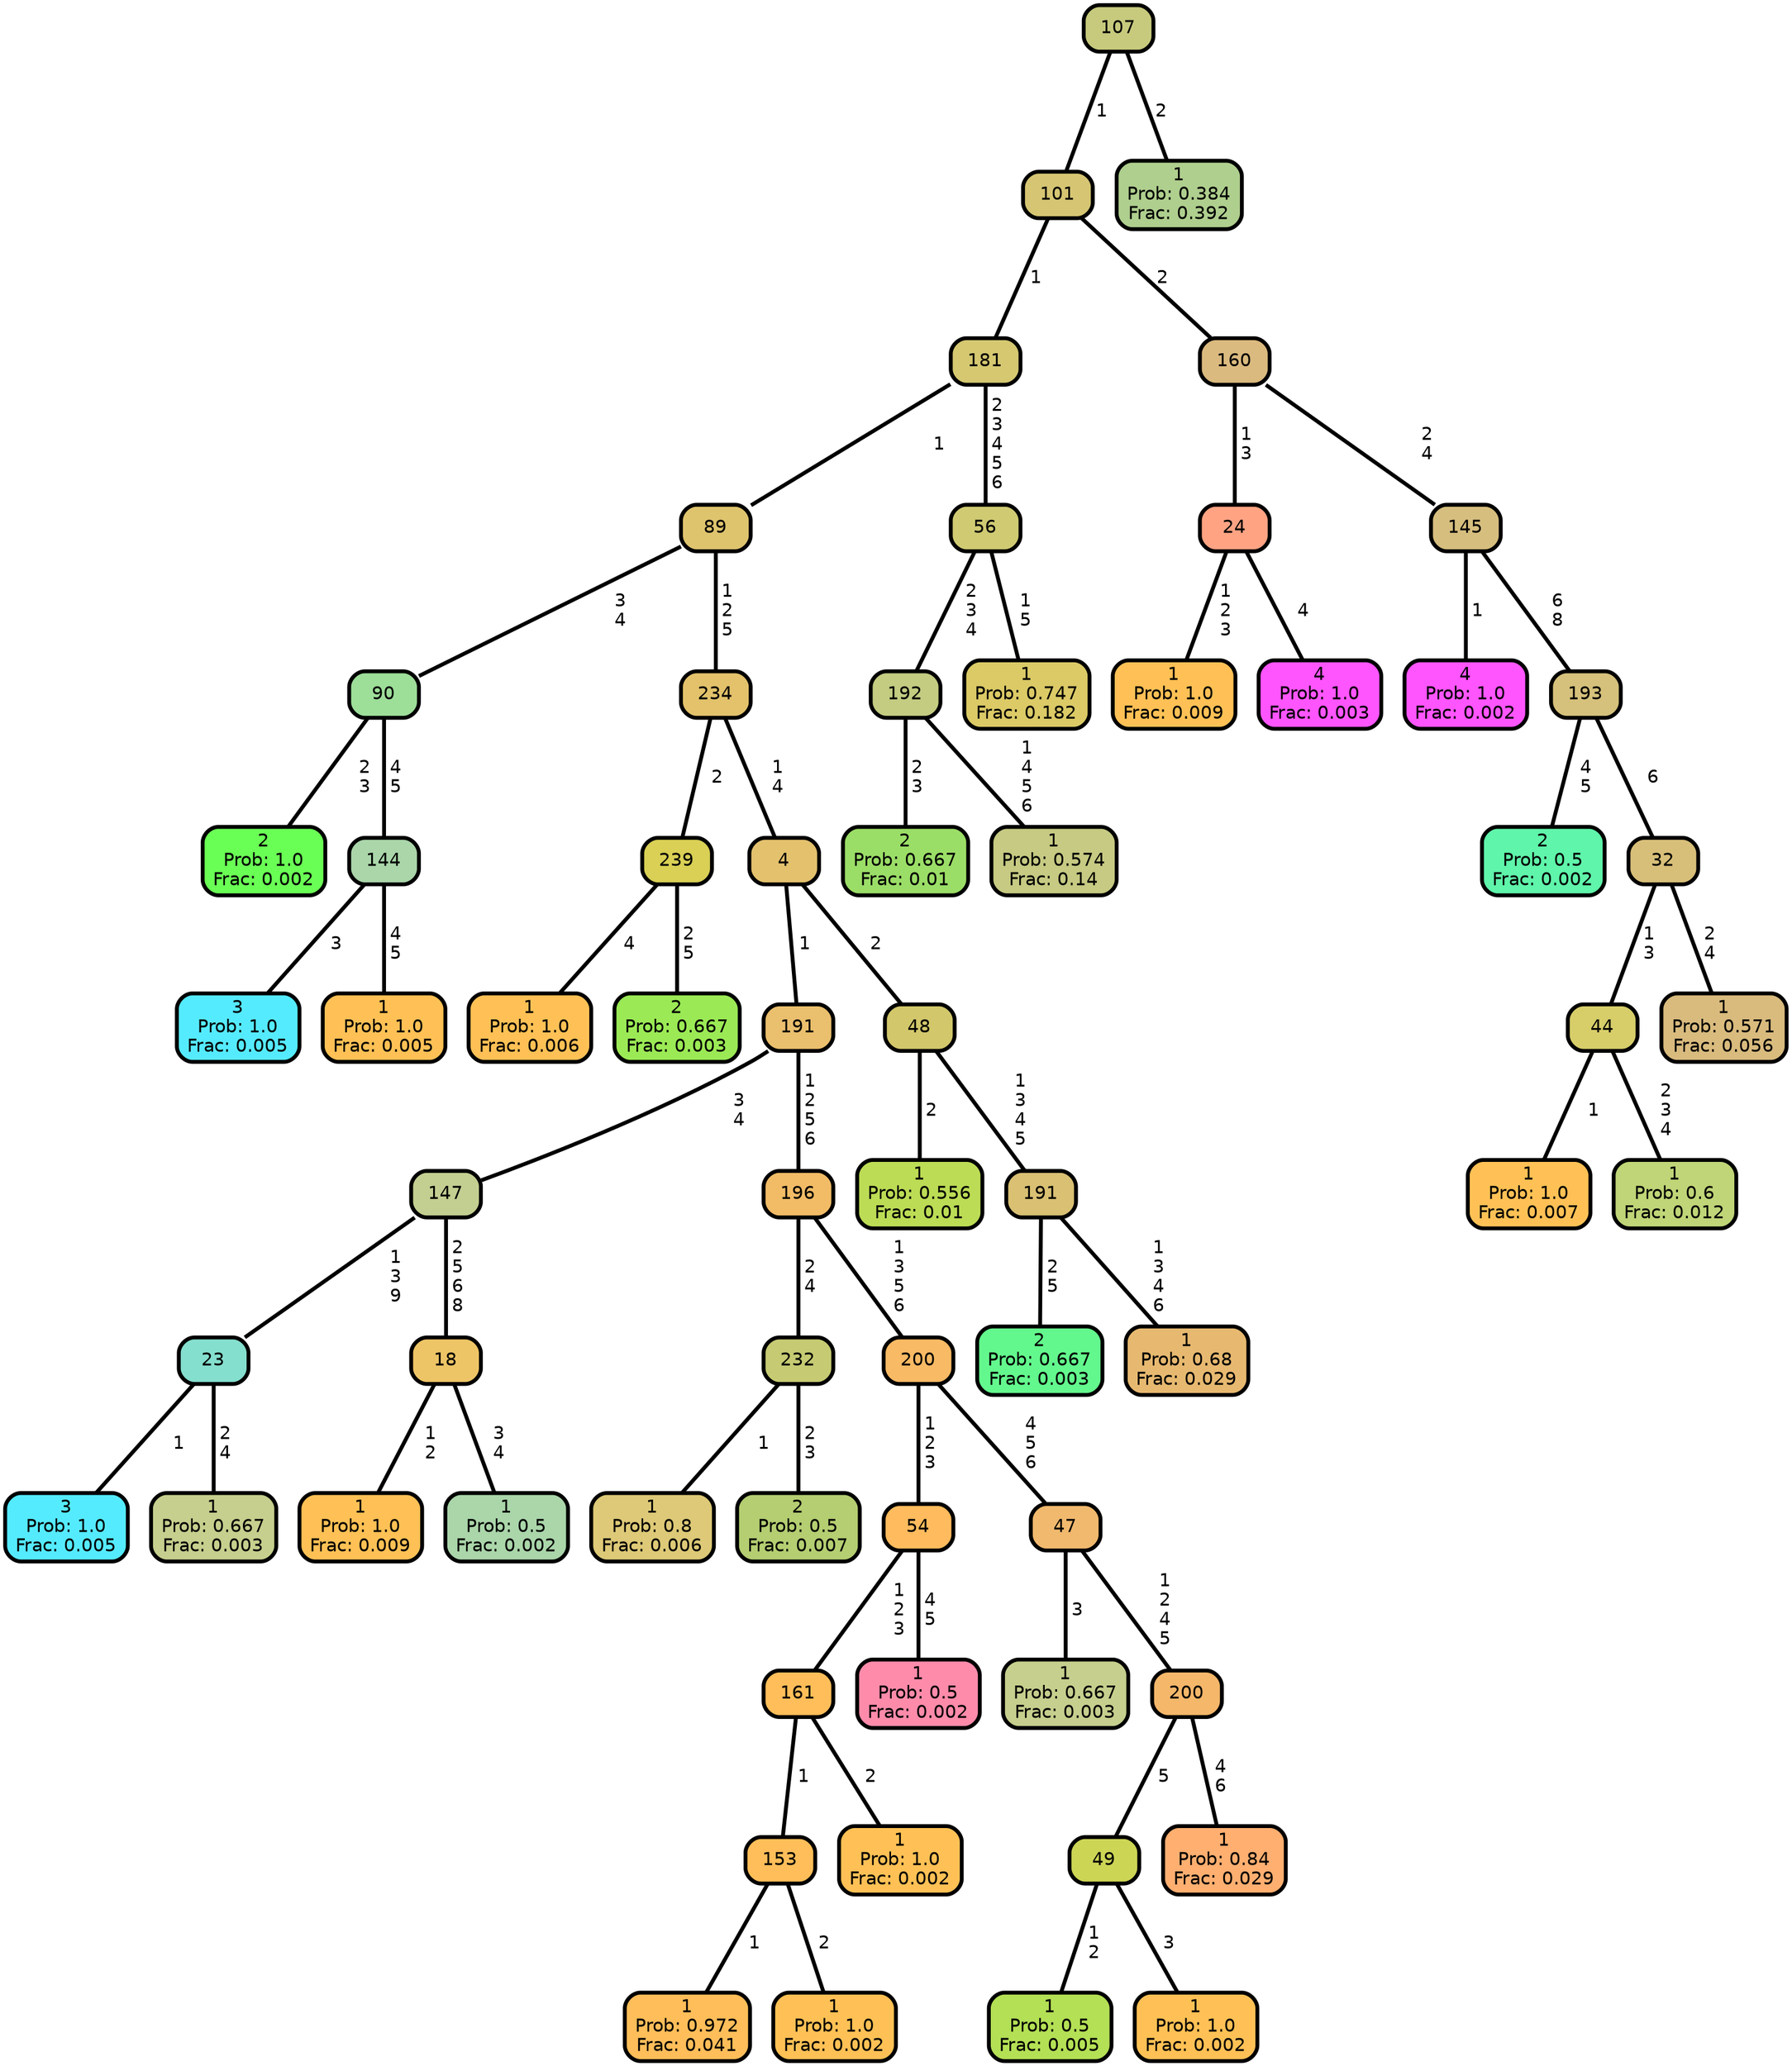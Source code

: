 graph Tree {
node [shape=box, style="filled, rounded",color="black",penwidth="3",fontcolor="black",                 fontname=helvetica] ;
graph [ranksep="0 equally", splines=straight,                 bgcolor=transparent, dpi=200] ;
edge [fontname=helvetica, color=black] ;
0 [label="2
Prob: 1.0
Frac: 0.002", fillcolor="#6aff55"] ;
1 [label="90", fillcolor="#9dde99"] ;
2 [label="3
Prob: 1.0
Frac: 0.005", fillcolor="#55ebff"] ;
3 [label="144", fillcolor="#aad6aa"] ;
4 [label="1
Prob: 1.0
Frac: 0.005", fillcolor="#ffc155"] ;
5 [label="89", fillcolor="#dfc46e"] ;
6 [label="1
Prob: 1.0
Frac: 0.006", fillcolor="#ffc155"] ;
7 [label="239", fillcolor="#d9d055"] ;
8 [label="2
Prob: 0.667
Frac: 0.003", fillcolor="#9bea55"] ;
9 [label="234", fillcolor="#e3c26b"] ;
10 [label="3
Prob: 1.0
Frac: 0.005", fillcolor="#55ebff"] ;
11 [label="23", fillcolor="#85dfce"] ;
12 [label="1
Prob: 0.667
Frac: 0.003", fillcolor="#c6cf8d"] ;
13 [label="147", fillcolor="#c3cf91"] ;
14 [label="1
Prob: 1.0
Frac: 0.009", fillcolor="#ffc155"] ;
15 [label="18", fillcolor="#eec566"] ;
16 [label="1
Prob: 0.5
Frac: 0.002", fillcolor="#aad6aa"] ;
17 [label="191", fillcolor="#eabf6d"] ;
18 [label="1
Prob: 0.8
Frac: 0.006", fillcolor="#ddc977"] ;
19 [label="232", fillcolor="#c6cb73"] ;
20 [label="2
Prob: 0.5
Frac: 0.007", fillcolor="#b4ce71"] ;
21 [label="196", fillcolor="#f2bc66"] ;
22 [label="1
Prob: 0.972
Frac: 0.041", fillcolor="#ffbe59"] ;
23 [label="153", fillcolor="#ffbe59"] ;
24 [label="1
Prob: 1.0
Frac: 0.002", fillcolor="#ffc155"] ;
25 [label="161", fillcolor="#ffbe59"] ;
26 [label="1
Prob: 1.0
Frac: 0.002", fillcolor="#ffc155"] ;
27 [label="54", fillcolor="#ffbb5d"] ;
28 [label="1
Prob: 0.5
Frac: 0.002", fillcolor="#ff8baa"] ;
29 [label="200", fillcolor="#f8ba64"] ;
30 [label="1
Prob: 0.667
Frac: 0.003", fillcolor="#c6cf8d"] ;
31 [label="47", fillcolor="#f1b96e"] ;
32 [label="1
Prob: 0.5
Frac: 0.005", fillcolor="#b4e055"] ;
33 [label="49", fillcolor="#cdd555"] ;
34 [label="1
Prob: 1.0
Frac: 0.002", fillcolor="#ffc155"] ;
35 [label="200", fillcolor="#f5b76a"] ;
36 [label="1
Prob: 0.84
Frac: 0.029", fillcolor="#ffaf70"] ;
37 [label="4", fillcolor="#e4c16d"] ;
38 [label="1
Prob: 0.556
Frac: 0.01", fillcolor="#bcdc55"] ;
39 [label="48", fillcolor="#d2c76b"] ;
40 [label="2
Prob: 0.667
Frac: 0.003", fillcolor="#63f88d"] ;
41 [label="191", fillcolor="#d9c073"] ;
42 [label="1
Prob: 0.68
Frac: 0.029", fillcolor="#e7b970"] ;
43 [label="181", fillcolor="#d5c871"] ;
44 [label="2
Prob: 0.667
Frac: 0.01", fillcolor="#9bde67"] ;
45 [label="192", fillcolor="#c3cc81"] ;
46 [label="1
Prob: 0.574
Frac: 0.14", fillcolor="#c6ca82"] ;
47 [label="56", fillcolor="#d0cb72"] ;
48 [label="1
Prob: 0.747
Frac: 0.182", fillcolor="#dbca66"] ;
49 [label="101", fillcolor="#d6c673"] ;
50 [label="1
Prob: 1.0
Frac: 0.009", fillcolor="#ffc155"] ;
51 [label="24", fillcolor="#ffa383"] ;
52 [label="4
Prob: 1.0
Frac: 0.003", fillcolor="#ff55ff"] ;
53 [label="160", fillcolor="#dbba7f"] ;
54 [label="4
Prob: 1.0
Frac: 0.002", fillcolor="#ff55ff"] ;
55 [label="145", fillcolor="#d6be7e"] ;
56 [label="2
Prob: 0.5
Frac: 0.002", fillcolor="#5ff5aa"] ;
57 [label="193", fillcolor="#d5c17b"] ;
58 [label="1
Prob: 1.0
Frac: 0.007", fillcolor="#ffc155"] ;
59 [label="44", fillcolor="#d7ce6a"] ;
60 [label="1
Prob: 0.6
Frac: 0.012", fillcolor="#bfd577"] ;
61 [label="32", fillcolor="#d8bf79"] ;
62 [label="1
Prob: 0.571
Frac: 0.056", fillcolor="#d9bb7e"] ;
63 [label="107", fillcolor="#c7ca7d"] ;
64 [label="1
Prob: 0.384
Frac: 0.392", fillcolor="#afcf8e"] ;
1 -- 0 [label=" 2\n 3",penwidth=3] ;
1 -- 3 [label=" 4\n 5",penwidth=3] ;
3 -- 2 [label=" 3",penwidth=3] ;
3 -- 4 [label=" 4\n 5",penwidth=3] ;
5 -- 1 [label=" 3\n 4",penwidth=3] ;
5 -- 9 [label=" 1\n 2\n 5",penwidth=3] ;
7 -- 6 [label=" 4",penwidth=3] ;
7 -- 8 [label=" 2\n 5",penwidth=3] ;
9 -- 7 [label=" 2",penwidth=3] ;
9 -- 37 [label=" 1\n 4",penwidth=3] ;
11 -- 10 [label=" 1",penwidth=3] ;
11 -- 12 [label=" 2\n 4",penwidth=3] ;
13 -- 11 [label=" 1\n 3\n 9",penwidth=3] ;
13 -- 15 [label=" 2\n 5\n 6\n 8",penwidth=3] ;
15 -- 14 [label=" 1\n 2",penwidth=3] ;
15 -- 16 [label=" 3\n 4",penwidth=3] ;
17 -- 13 [label=" 3\n 4",penwidth=3] ;
17 -- 21 [label=" 1\n 2\n 5\n 6",penwidth=3] ;
19 -- 18 [label=" 1",penwidth=3] ;
19 -- 20 [label=" 2\n 3",penwidth=3] ;
21 -- 19 [label=" 2\n 4",penwidth=3] ;
21 -- 29 [label=" 1\n 3\n 5\n 6",penwidth=3] ;
23 -- 22 [label=" 1",penwidth=3] ;
23 -- 24 [label=" 2",penwidth=3] ;
25 -- 23 [label=" 1",penwidth=3] ;
25 -- 26 [label=" 2",penwidth=3] ;
27 -- 25 [label=" 1\n 2\n 3",penwidth=3] ;
27 -- 28 [label=" 4\n 5",penwidth=3] ;
29 -- 27 [label=" 1\n 2\n 3",penwidth=3] ;
29 -- 31 [label=" 4\n 5\n 6",penwidth=3] ;
31 -- 30 [label=" 3",penwidth=3] ;
31 -- 35 [label=" 1\n 2\n 4\n 5",penwidth=3] ;
33 -- 32 [label=" 1\n 2",penwidth=3] ;
33 -- 34 [label=" 3",penwidth=3] ;
35 -- 33 [label=" 5",penwidth=3] ;
35 -- 36 [label=" 4\n 6",penwidth=3] ;
37 -- 17 [label=" 1",penwidth=3] ;
37 -- 39 [label=" 2",penwidth=3] ;
39 -- 38 [label=" 2",penwidth=3] ;
39 -- 41 [label=" 1\n 3\n 4\n 5",penwidth=3] ;
41 -- 40 [label=" 2\n 5",penwidth=3] ;
41 -- 42 [label=" 1\n 3\n 4\n 6",penwidth=3] ;
43 -- 5 [label=" 1",penwidth=3] ;
43 -- 47 [label=" 2\n 3\n 4\n 5\n 6",penwidth=3] ;
45 -- 44 [label=" 2\n 3",penwidth=3] ;
45 -- 46 [label=" 1\n 4\n 5\n 6",penwidth=3] ;
47 -- 45 [label=" 2\n 3\n 4",penwidth=3] ;
47 -- 48 [label=" 1\n 5",penwidth=3] ;
49 -- 43 [label=" 1",penwidth=3] ;
49 -- 53 [label=" 2",penwidth=3] ;
51 -- 50 [label=" 1\n 2\n 3",penwidth=3] ;
51 -- 52 [label=" 4",penwidth=3] ;
53 -- 51 [label=" 1\n 3",penwidth=3] ;
53 -- 55 [label=" 2\n 4",penwidth=3] ;
55 -- 54 [label=" 1",penwidth=3] ;
55 -- 57 [label=" 6\n 8",penwidth=3] ;
57 -- 56 [label=" 4\n 5",penwidth=3] ;
57 -- 61 [label=" 6",penwidth=3] ;
59 -- 58 [label=" 1",penwidth=3] ;
59 -- 60 [label=" 2\n 3\n 4",penwidth=3] ;
61 -- 59 [label=" 1\n 3",penwidth=3] ;
61 -- 62 [label=" 2\n 4",penwidth=3] ;
63 -- 49 [label=" 1",penwidth=3] ;
63 -- 64 [label=" 2",penwidth=3] ;
{rank = same;}}